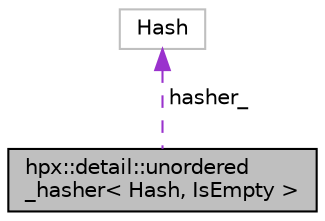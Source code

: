 digraph "hpx::detail::unordered_hasher&lt; Hash, IsEmpty &gt;"
{
  edge [fontname="Helvetica",fontsize="10",labelfontname="Helvetica",labelfontsize="10"];
  node [fontname="Helvetica",fontsize="10",shape=record];
  Node2 [label="hpx::detail::unordered\l_hasher\< Hash, IsEmpty \>",height=0.2,width=0.4,color="black", fillcolor="grey75", style="filled", fontcolor="black"];
  Node3 -> Node2 [dir="back",color="darkorchid3",fontsize="10",style="dashed",label=" hasher_" ,fontname="Helvetica"];
  Node3 [label="Hash",height=0.2,width=0.4,color="grey75", fillcolor="white", style="filled"];
}
